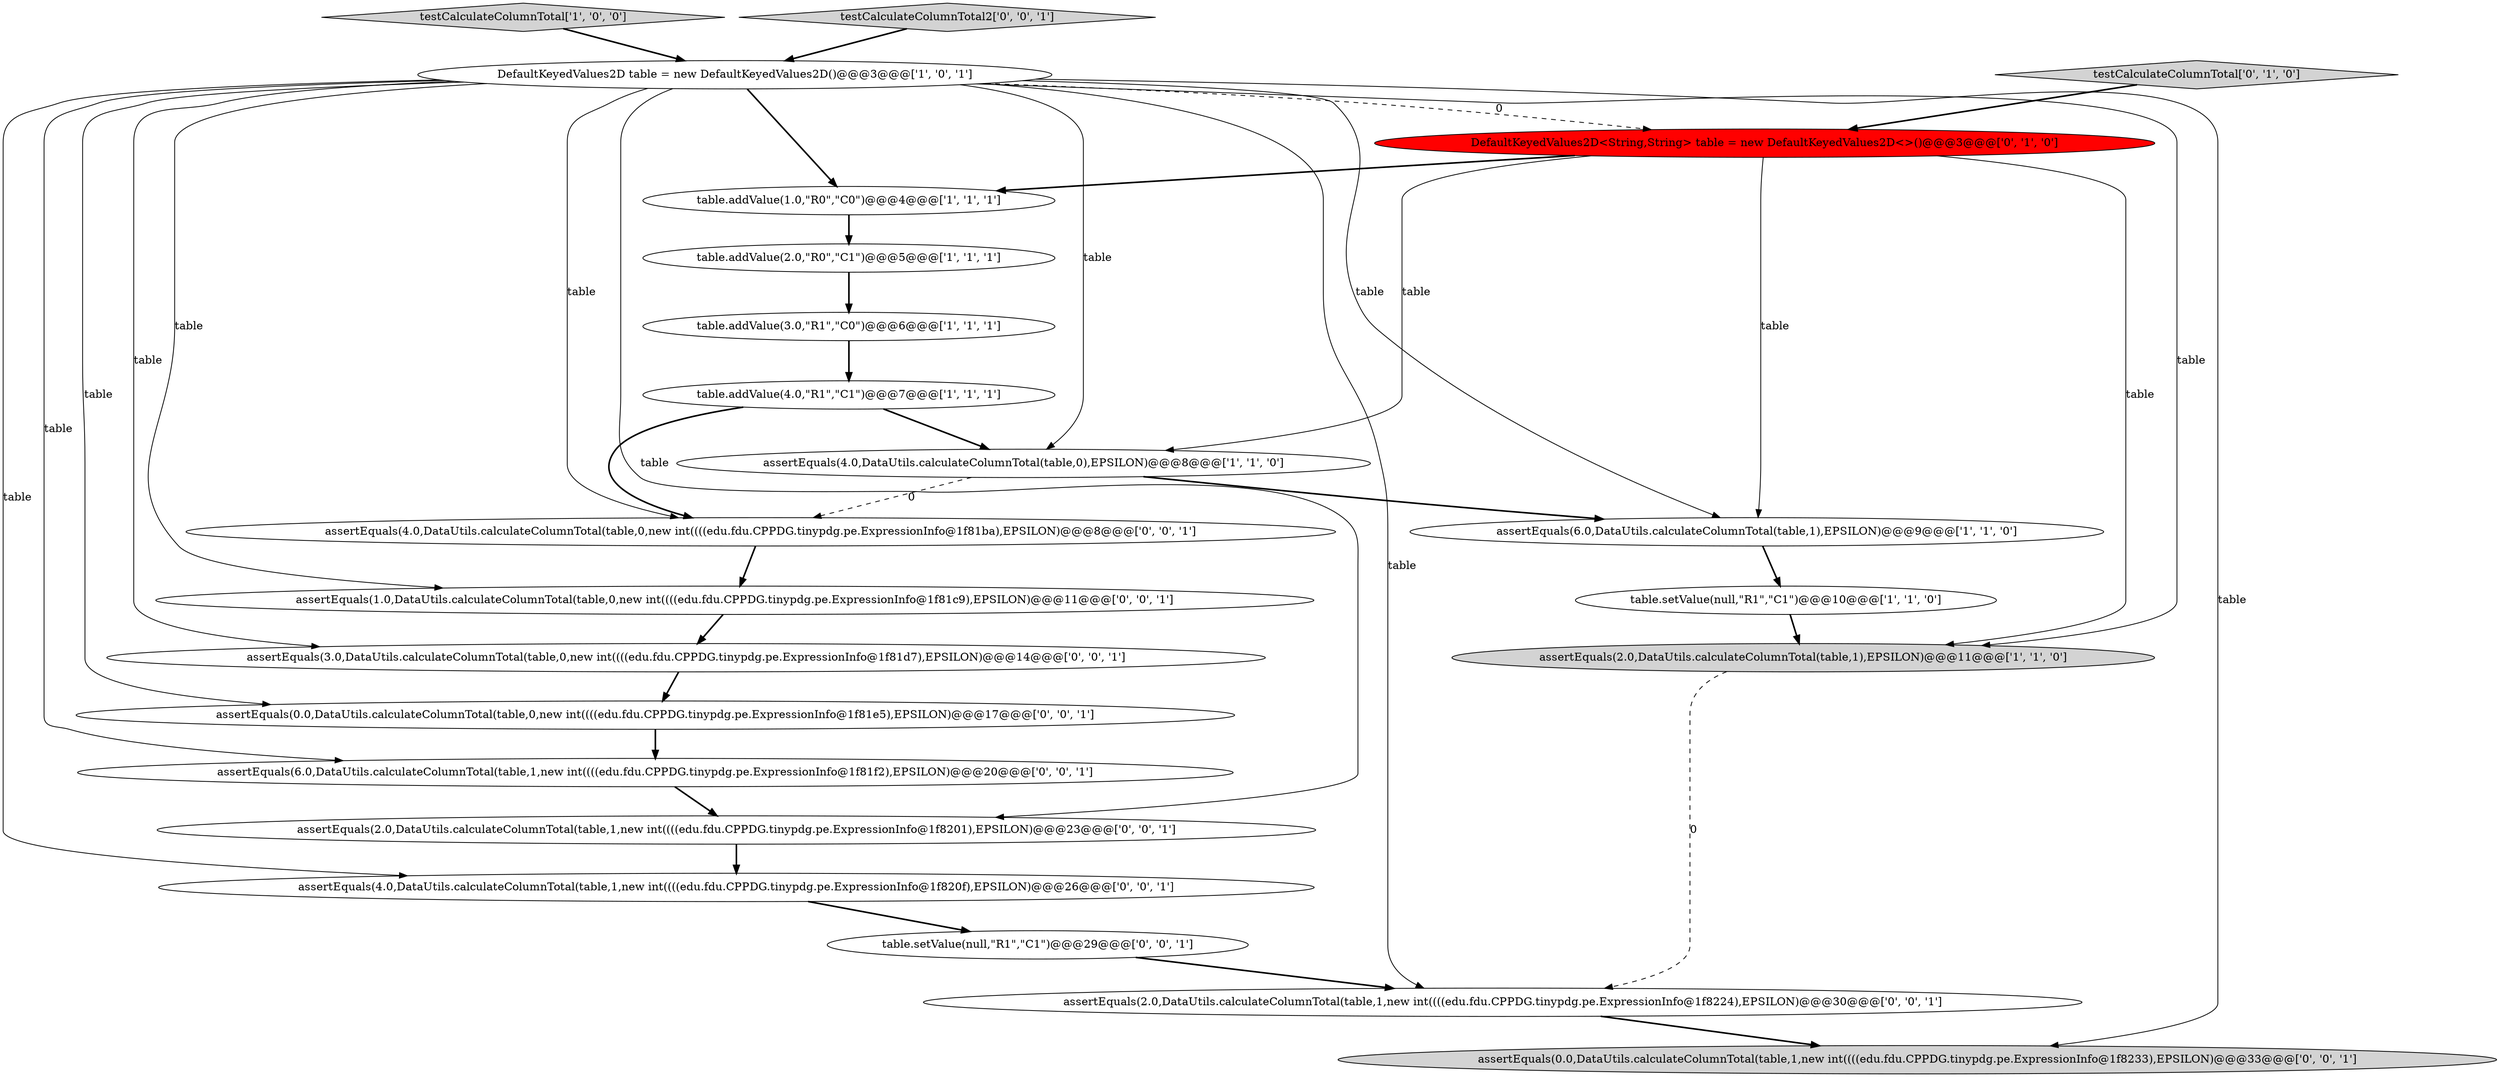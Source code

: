 digraph {
16 [style = filled, label = "assertEquals(2.0,DataUtils.calculateColumnTotal(table,1,new int((((edu.fdu.CPPDG.tinypdg.pe.ExpressionInfo@1f8201),EPSILON)@@@23@@@['0', '0', '1']", fillcolor = white, shape = ellipse image = "AAA0AAABBB3BBB"];
17 [style = filled, label = "assertEquals(3.0,DataUtils.calculateColumnTotal(table,0,new int((((edu.fdu.CPPDG.tinypdg.pe.ExpressionInfo@1f81d7),EPSILON)@@@14@@@['0', '0', '1']", fillcolor = white, shape = ellipse image = "AAA0AAABBB3BBB"];
12 [style = filled, label = "assertEquals(4.0,DataUtils.calculateColumnTotal(table,0,new int((((edu.fdu.CPPDG.tinypdg.pe.ExpressionInfo@1f81ba),EPSILON)@@@8@@@['0', '0', '1']", fillcolor = white, shape = ellipse image = "AAA0AAABBB3BBB"];
13 [style = filled, label = "assertEquals(0.0,DataUtils.calculateColumnTotal(table,0,new int((((edu.fdu.CPPDG.tinypdg.pe.ExpressionInfo@1f81e5),EPSILON)@@@17@@@['0', '0', '1']", fillcolor = white, shape = ellipse image = "AAA0AAABBB3BBB"];
3 [style = filled, label = "assertEquals(2.0,DataUtils.calculateColumnTotal(table,1),EPSILON)@@@11@@@['1', '1', '0']", fillcolor = lightgray, shape = ellipse image = "AAA0AAABBB1BBB"];
4 [style = filled, label = "DefaultKeyedValues2D table = new DefaultKeyedValues2D()@@@3@@@['1', '0', '1']", fillcolor = white, shape = ellipse image = "AAA0AAABBB1BBB"];
2 [style = filled, label = "testCalculateColumnTotal['1', '0', '0']", fillcolor = lightgray, shape = diamond image = "AAA0AAABBB1BBB"];
6 [style = filled, label = "table.setValue(null,\"R1\",\"C1\")@@@10@@@['1', '1', '0']", fillcolor = white, shape = ellipse image = "AAA0AAABBB1BBB"];
9 [style = filled, label = "table.addValue(1.0,\"R0\",\"C0\")@@@4@@@['1', '1', '1']", fillcolor = white, shape = ellipse image = "AAA0AAABBB1BBB"];
18 [style = filled, label = "testCalculateColumnTotal2['0', '0', '1']", fillcolor = lightgray, shape = diamond image = "AAA0AAABBB3BBB"];
21 [style = filled, label = "table.setValue(null,\"R1\",\"C1\")@@@29@@@['0', '0', '1']", fillcolor = white, shape = ellipse image = "AAA0AAABBB3BBB"];
19 [style = filled, label = "assertEquals(6.0,DataUtils.calculateColumnTotal(table,1,new int((((edu.fdu.CPPDG.tinypdg.pe.ExpressionInfo@1f81f2),EPSILON)@@@20@@@['0', '0', '1']", fillcolor = white, shape = ellipse image = "AAA0AAABBB3BBB"];
22 [style = filled, label = "assertEquals(0.0,DataUtils.calculateColumnTotal(table,1,new int((((edu.fdu.CPPDG.tinypdg.pe.ExpressionInfo@1f8233),EPSILON)@@@33@@@['0', '0', '1']", fillcolor = lightgray, shape = ellipse image = "AAA0AAABBB3BBB"];
0 [style = filled, label = "table.addValue(2.0,\"R0\",\"C1\")@@@5@@@['1', '1', '1']", fillcolor = white, shape = ellipse image = "AAA0AAABBB1BBB"];
8 [style = filled, label = "table.addValue(3.0,\"R1\",\"C0\")@@@6@@@['1', '1', '1']", fillcolor = white, shape = ellipse image = "AAA0AAABBB1BBB"];
11 [style = filled, label = "testCalculateColumnTotal['0', '1', '0']", fillcolor = lightgray, shape = diamond image = "AAA0AAABBB2BBB"];
14 [style = filled, label = "assertEquals(4.0,DataUtils.calculateColumnTotal(table,1,new int((((edu.fdu.CPPDG.tinypdg.pe.ExpressionInfo@1f820f),EPSILON)@@@26@@@['0', '0', '1']", fillcolor = white, shape = ellipse image = "AAA0AAABBB3BBB"];
7 [style = filled, label = "assertEquals(4.0,DataUtils.calculateColumnTotal(table,0),EPSILON)@@@8@@@['1', '1', '0']", fillcolor = white, shape = ellipse image = "AAA0AAABBB1BBB"];
5 [style = filled, label = "table.addValue(4.0,\"R1\",\"C1\")@@@7@@@['1', '1', '1']", fillcolor = white, shape = ellipse image = "AAA0AAABBB1BBB"];
10 [style = filled, label = "DefaultKeyedValues2D<String,String> table = new DefaultKeyedValues2D<>()@@@3@@@['0', '1', '0']", fillcolor = red, shape = ellipse image = "AAA1AAABBB2BBB"];
1 [style = filled, label = "assertEquals(6.0,DataUtils.calculateColumnTotal(table,1),EPSILON)@@@9@@@['1', '1', '0']", fillcolor = white, shape = ellipse image = "AAA0AAABBB1BBB"];
15 [style = filled, label = "assertEquals(2.0,DataUtils.calculateColumnTotal(table,1,new int((((edu.fdu.CPPDG.tinypdg.pe.ExpressionInfo@1f8224),EPSILON)@@@30@@@['0', '0', '1']", fillcolor = white, shape = ellipse image = "AAA0AAABBB3BBB"];
20 [style = filled, label = "assertEquals(1.0,DataUtils.calculateColumnTotal(table,0,new int((((edu.fdu.CPPDG.tinypdg.pe.ExpressionInfo@1f81c9),EPSILON)@@@11@@@['0', '0', '1']", fillcolor = white, shape = ellipse image = "AAA0AAABBB3BBB"];
4->9 [style = bold, label=""];
6->3 [style = bold, label=""];
20->17 [style = bold, label=""];
7->1 [style = bold, label=""];
9->0 [style = bold, label=""];
4->1 [style = solid, label="table"];
4->19 [style = solid, label="table"];
10->7 [style = solid, label="table"];
4->17 [style = solid, label="table"];
21->15 [style = bold, label=""];
4->14 [style = solid, label="table"];
10->1 [style = solid, label="table"];
4->16 [style = solid, label="table"];
12->20 [style = bold, label=""];
4->13 [style = solid, label="table"];
4->3 [style = solid, label="table"];
2->4 [style = bold, label=""];
4->15 [style = solid, label="table"];
15->22 [style = bold, label=""];
19->16 [style = bold, label=""];
10->3 [style = solid, label="table"];
13->19 [style = bold, label=""];
1->6 [style = bold, label=""];
4->7 [style = solid, label="table"];
18->4 [style = bold, label=""];
8->5 [style = bold, label=""];
5->12 [style = bold, label=""];
11->10 [style = bold, label=""];
4->12 [style = solid, label="table"];
0->8 [style = bold, label=""];
4->22 [style = solid, label="table"];
7->12 [style = dashed, label="0"];
3->15 [style = dashed, label="0"];
5->7 [style = bold, label=""];
16->14 [style = bold, label=""];
4->20 [style = solid, label="table"];
10->9 [style = bold, label=""];
17->13 [style = bold, label=""];
4->10 [style = dashed, label="0"];
14->21 [style = bold, label=""];
}
